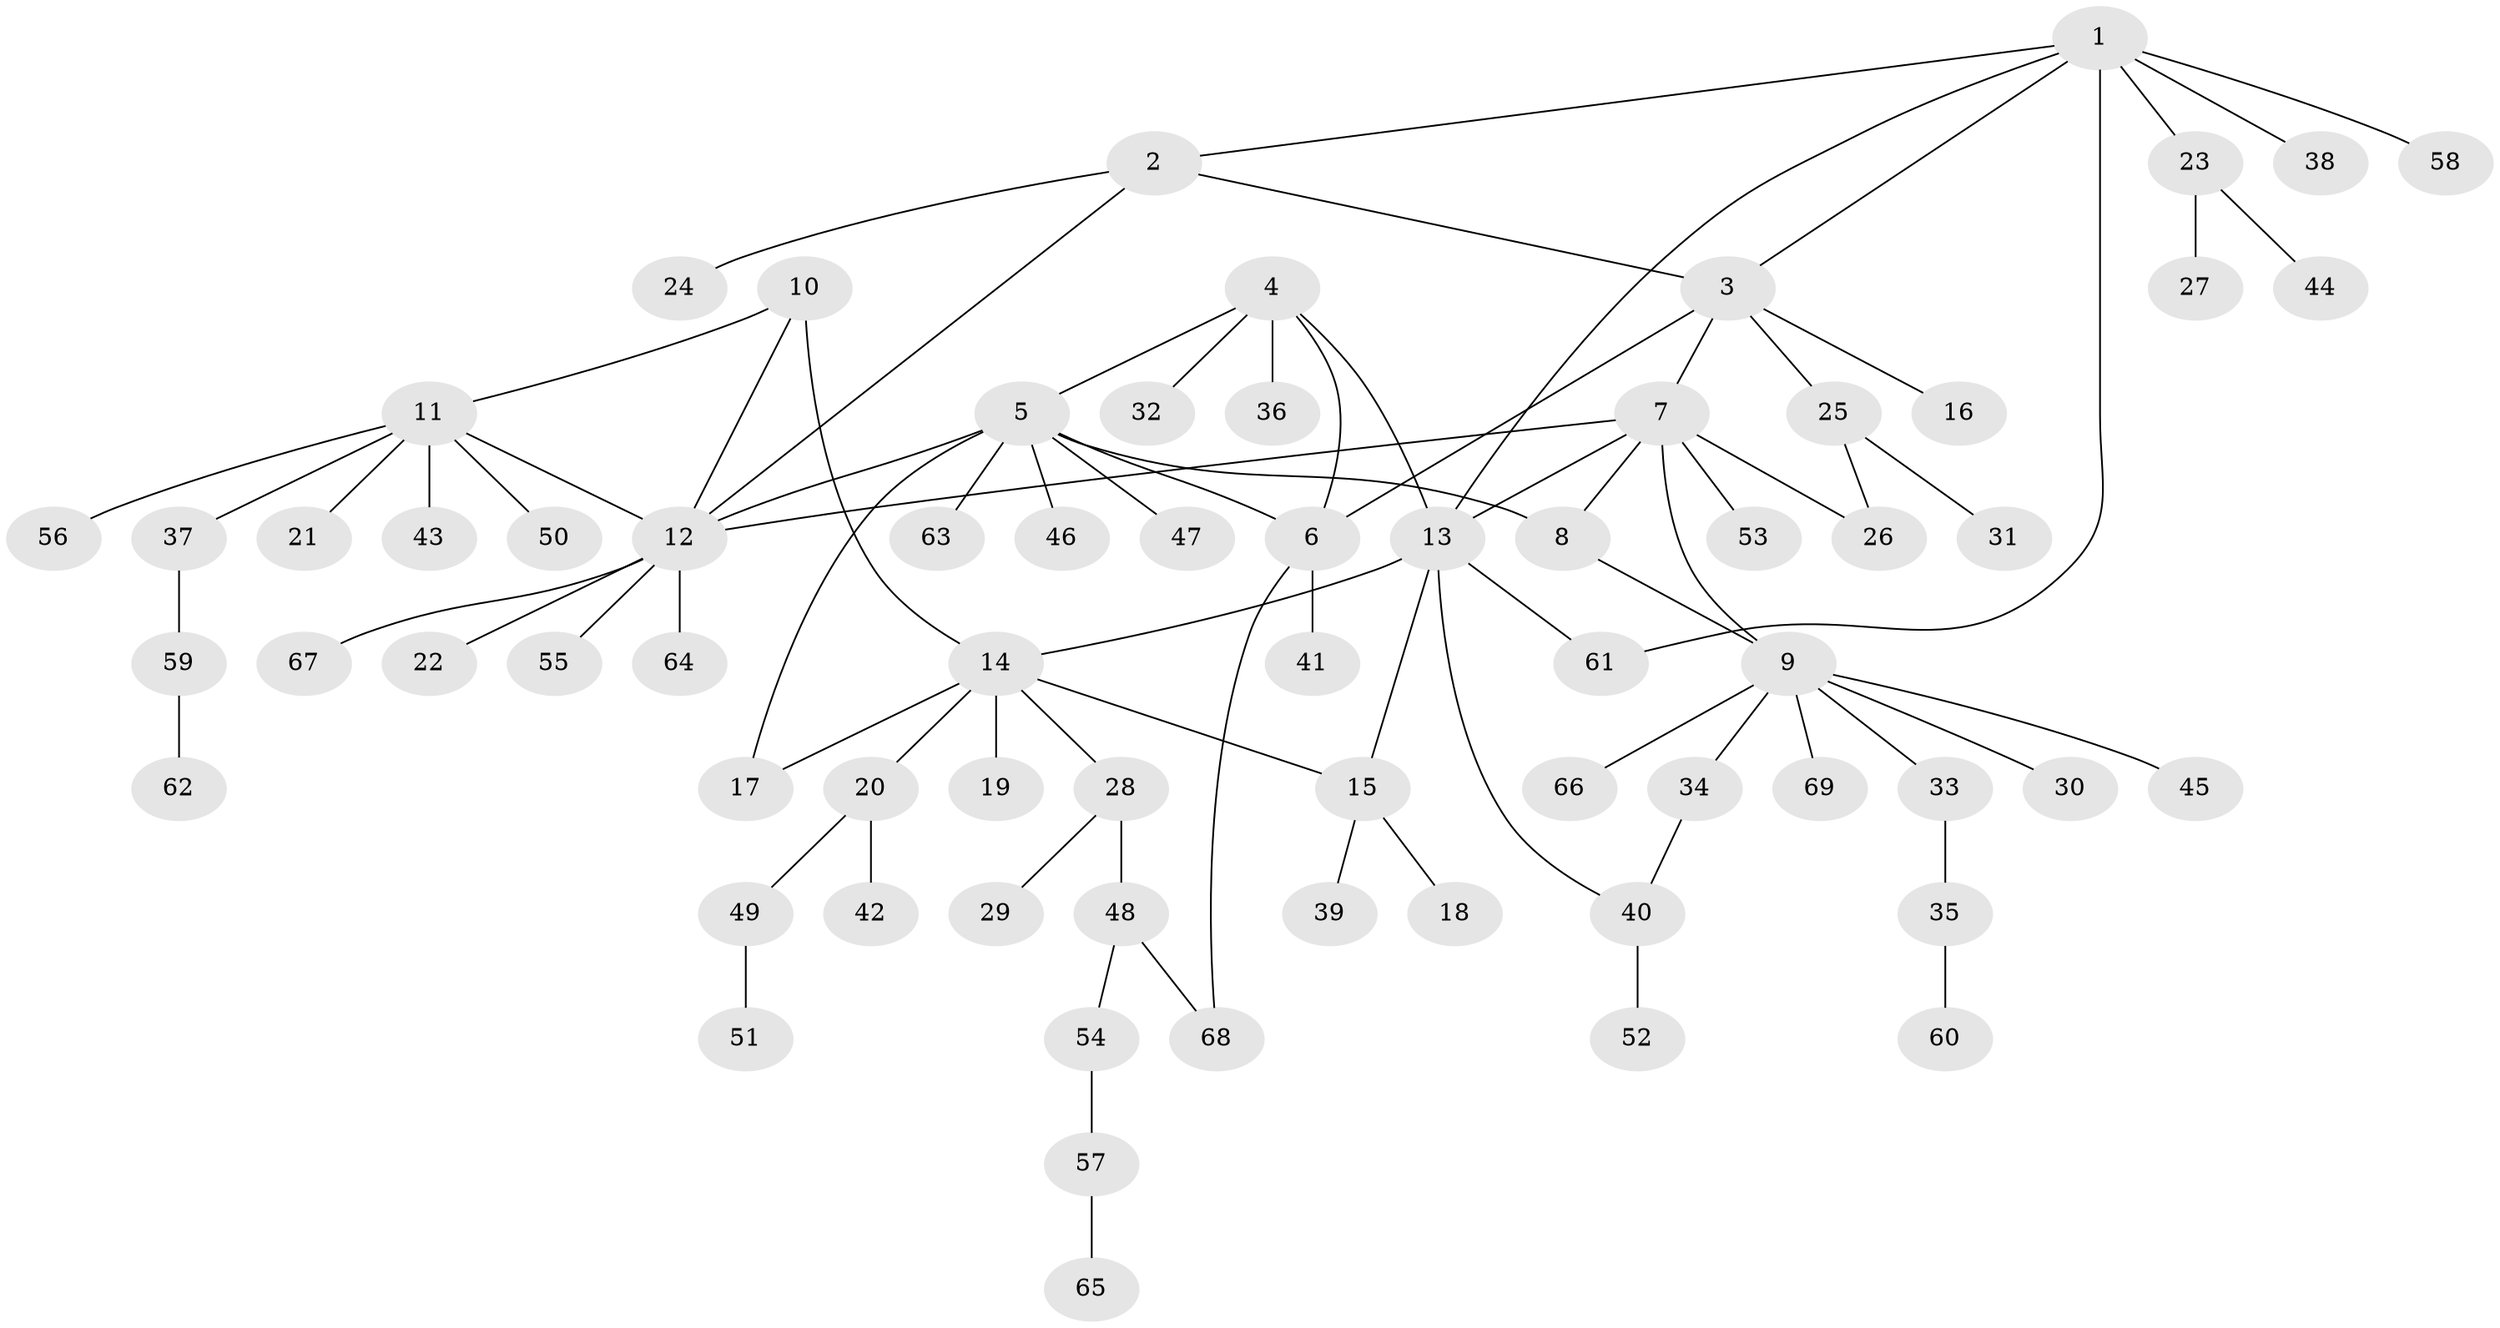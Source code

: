 // coarse degree distribution, {8: 0.024390243902439025, 5: 0.04878048780487805, 4: 0.024390243902439025, 7: 0.07317073170731707, 12: 0.024390243902439025, 3: 0.04878048780487805, 9: 0.024390243902439025, 1: 0.6341463414634146, 2: 0.0975609756097561}
// Generated by graph-tools (version 1.1) at 2025/19/03/04/25 18:19:37]
// undirected, 69 vertices, 84 edges
graph export_dot {
graph [start="1"]
  node [color=gray90,style=filled];
  1;
  2;
  3;
  4;
  5;
  6;
  7;
  8;
  9;
  10;
  11;
  12;
  13;
  14;
  15;
  16;
  17;
  18;
  19;
  20;
  21;
  22;
  23;
  24;
  25;
  26;
  27;
  28;
  29;
  30;
  31;
  32;
  33;
  34;
  35;
  36;
  37;
  38;
  39;
  40;
  41;
  42;
  43;
  44;
  45;
  46;
  47;
  48;
  49;
  50;
  51;
  52;
  53;
  54;
  55;
  56;
  57;
  58;
  59;
  60;
  61;
  62;
  63;
  64;
  65;
  66;
  67;
  68;
  69;
  1 -- 2;
  1 -- 3;
  1 -- 13;
  1 -- 23;
  1 -- 38;
  1 -- 58;
  1 -- 61;
  2 -- 3;
  2 -- 12;
  2 -- 24;
  3 -- 6;
  3 -- 7;
  3 -- 16;
  3 -- 25;
  4 -- 5;
  4 -- 6;
  4 -- 13;
  4 -- 32;
  4 -- 36;
  5 -- 6;
  5 -- 8;
  5 -- 12;
  5 -- 17;
  5 -- 46;
  5 -- 47;
  5 -- 63;
  6 -- 41;
  6 -- 68;
  7 -- 8;
  7 -- 9;
  7 -- 12;
  7 -- 13;
  7 -- 26;
  7 -- 53;
  8 -- 9;
  9 -- 30;
  9 -- 33;
  9 -- 34;
  9 -- 45;
  9 -- 66;
  9 -- 69;
  10 -- 11;
  10 -- 12;
  10 -- 14;
  11 -- 12;
  11 -- 21;
  11 -- 37;
  11 -- 43;
  11 -- 50;
  11 -- 56;
  12 -- 22;
  12 -- 55;
  12 -- 64;
  12 -- 67;
  13 -- 14;
  13 -- 15;
  13 -- 40;
  13 -- 61;
  14 -- 15;
  14 -- 17;
  14 -- 19;
  14 -- 20;
  14 -- 28;
  15 -- 18;
  15 -- 39;
  20 -- 42;
  20 -- 49;
  23 -- 27;
  23 -- 44;
  25 -- 26;
  25 -- 31;
  28 -- 29;
  28 -- 48;
  33 -- 35;
  34 -- 40;
  35 -- 60;
  37 -- 59;
  40 -- 52;
  48 -- 54;
  48 -- 68;
  49 -- 51;
  54 -- 57;
  57 -- 65;
  59 -- 62;
}
